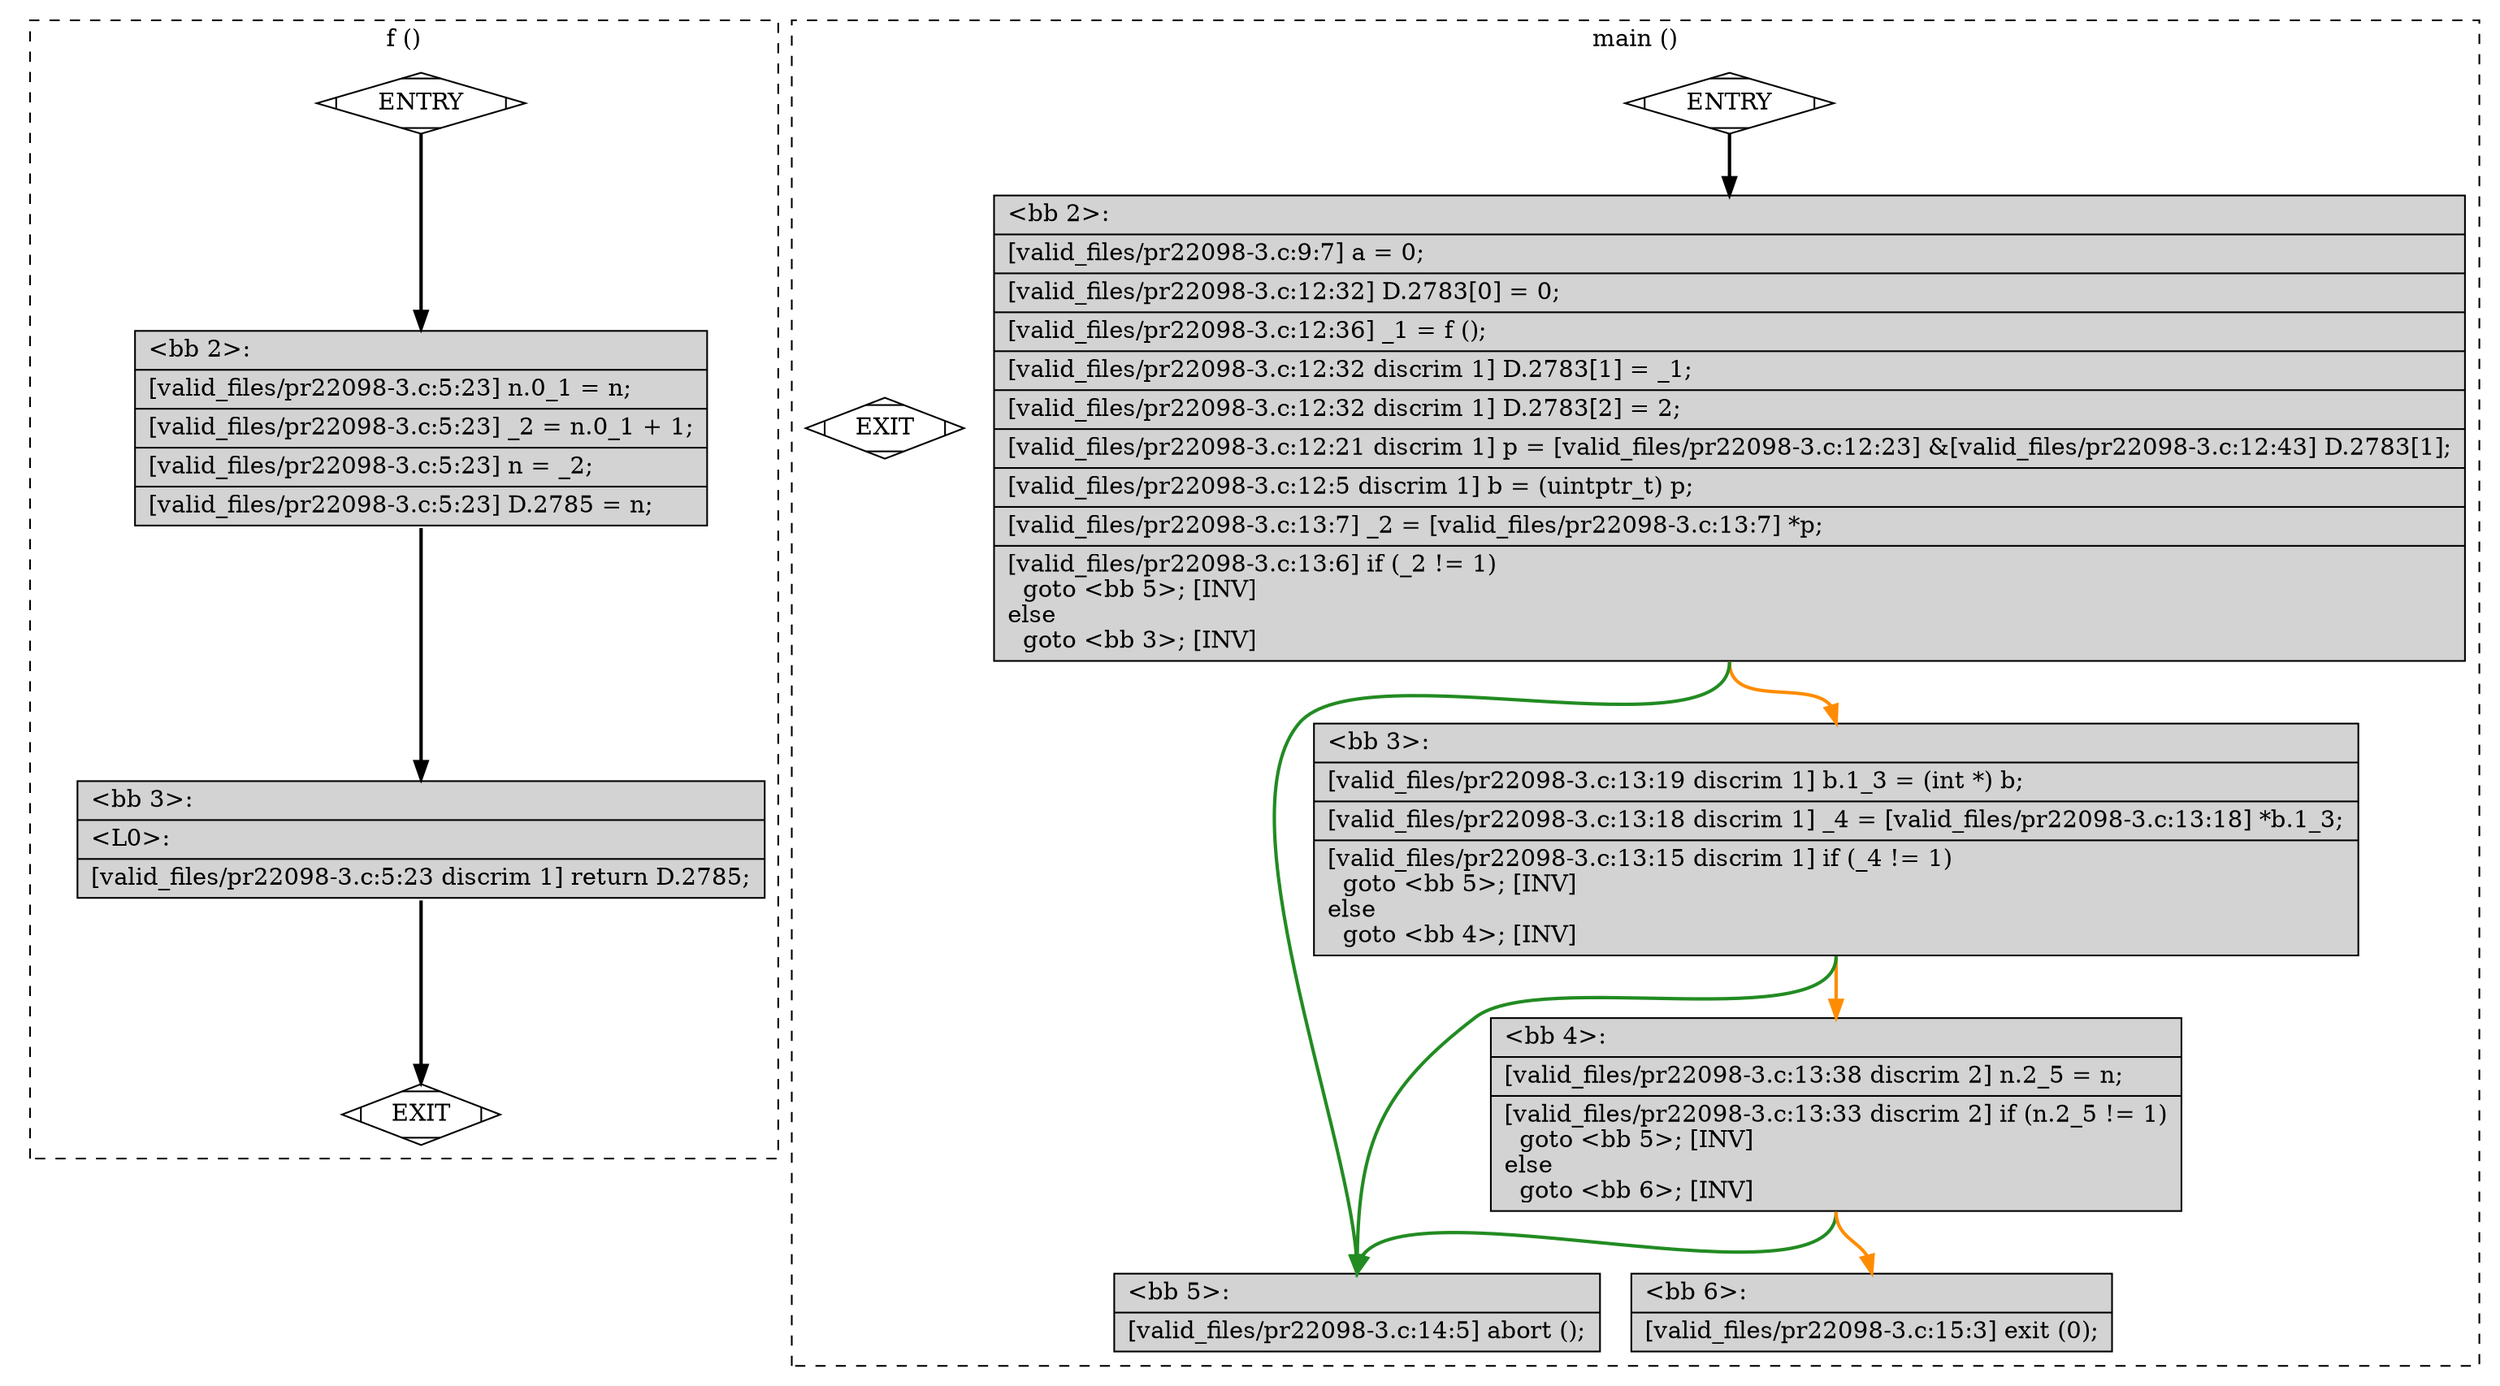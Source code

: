 digraph "a-pr22098-3.c.015t.cfg" {
overlap=false;
subgraph "cluster_f" {
	style="dashed";
	color="black";
	label="f ()";
	fn_0_basic_block_0 [shape=Mdiamond,style=filled,fillcolor=white,label="ENTRY"];

	fn_0_basic_block_1 [shape=Mdiamond,style=filled,fillcolor=white,label="EXIT"];

	fn_0_basic_block_2 [shape=record,style=filled,fillcolor=lightgrey,label="{\<bb\ 2\>:\l\
|[valid_files/pr22098-3.c:5:23]\ n.0_1\ =\ n;\l\
|[valid_files/pr22098-3.c:5:23]\ _2\ =\ n.0_1\ +\ 1;\l\
|[valid_files/pr22098-3.c:5:23]\ n\ =\ _2;\l\
|[valid_files/pr22098-3.c:5:23]\ D.2785\ =\ n;\l\
}"];

	fn_0_basic_block_3 [shape=record,style=filled,fillcolor=lightgrey,label="{\<bb\ 3\>:\l\
|\<L0\>:\l\
|[valid_files/pr22098-3.c:5:23\ discrim\ 1]\ return\ D.2785;\l\
}"];

	fn_0_basic_block_0:s -> fn_0_basic_block_2:n [style="solid,bold",color=black,weight=100,constraint=true];
	fn_0_basic_block_2:s -> fn_0_basic_block_3:n [style="solid,bold",color=black,weight=100,constraint=true];
	fn_0_basic_block_3:s -> fn_0_basic_block_1:n [style="solid,bold",color=black,weight=10,constraint=true];
	fn_0_basic_block_0:s -> fn_0_basic_block_1:n [style="invis",constraint=true];
}
subgraph "cluster_main" {
	style="dashed";
	color="black";
	label="main ()";
	fn_1_basic_block_0 [shape=Mdiamond,style=filled,fillcolor=white,label="ENTRY"];

	fn_1_basic_block_1 [shape=Mdiamond,style=filled,fillcolor=white,label="EXIT"];

	fn_1_basic_block_2 [shape=record,style=filled,fillcolor=lightgrey,label="{\<bb\ 2\>:\l\
|[valid_files/pr22098-3.c:9:7]\ a\ =\ 0;\l\
|[valid_files/pr22098-3.c:12:32]\ D.2783[0]\ =\ 0;\l\
|[valid_files/pr22098-3.c:12:36]\ _1\ =\ f\ ();\l\
|[valid_files/pr22098-3.c:12:32\ discrim\ 1]\ D.2783[1]\ =\ _1;\l\
|[valid_files/pr22098-3.c:12:32\ discrim\ 1]\ D.2783[2]\ =\ 2;\l\
|[valid_files/pr22098-3.c:12:21\ discrim\ 1]\ p\ =\ [valid_files/pr22098-3.c:12:23]\ &[valid_files/pr22098-3.c:12:43]\ D.2783[1];\l\
|[valid_files/pr22098-3.c:12:5\ discrim\ 1]\ b\ =\ (uintptr_t)\ p;\l\
|[valid_files/pr22098-3.c:13:7]\ _2\ =\ [valid_files/pr22098-3.c:13:7]\ *p;\l\
|[valid_files/pr22098-3.c:13:6]\ if\ (_2\ !=\ 1)\l\
\ \ goto\ \<bb\ 5\>;\ [INV]\l\
else\l\
\ \ goto\ \<bb\ 3\>;\ [INV]\l\
}"];

	fn_1_basic_block_3 [shape=record,style=filled,fillcolor=lightgrey,label="{\<bb\ 3\>:\l\
|[valid_files/pr22098-3.c:13:19\ discrim\ 1]\ b.1_3\ =\ (int\ *)\ b;\l\
|[valid_files/pr22098-3.c:13:18\ discrim\ 1]\ _4\ =\ [valid_files/pr22098-3.c:13:18]\ *b.1_3;\l\
|[valid_files/pr22098-3.c:13:15\ discrim\ 1]\ if\ (_4\ !=\ 1)\l\
\ \ goto\ \<bb\ 5\>;\ [INV]\l\
else\l\
\ \ goto\ \<bb\ 4\>;\ [INV]\l\
}"];

	fn_1_basic_block_4 [shape=record,style=filled,fillcolor=lightgrey,label="{\<bb\ 4\>:\l\
|[valid_files/pr22098-3.c:13:38\ discrim\ 2]\ n.2_5\ =\ n;\l\
|[valid_files/pr22098-3.c:13:33\ discrim\ 2]\ if\ (n.2_5\ !=\ 1)\l\
\ \ goto\ \<bb\ 5\>;\ [INV]\l\
else\l\
\ \ goto\ \<bb\ 6\>;\ [INV]\l\
}"];

	fn_1_basic_block_5 [shape=record,style=filled,fillcolor=lightgrey,label="{\<bb\ 5\>:\l\
|[valid_files/pr22098-3.c:14:5]\ abort\ ();\l\
}"];

	fn_1_basic_block_6 [shape=record,style=filled,fillcolor=lightgrey,label="{\<bb\ 6\>:\l\
|[valid_files/pr22098-3.c:15:3]\ exit\ (0);\l\
}"];

	fn_1_basic_block_0:s -> fn_1_basic_block_2:n [style="solid,bold",color=black,weight=100,constraint=true];
	fn_1_basic_block_2:s -> fn_1_basic_block_5:n [style="solid,bold",color=forestgreen,weight=10,constraint=true];
	fn_1_basic_block_2:s -> fn_1_basic_block_3:n [style="solid,bold",color=darkorange,weight=10,constraint=true];
	fn_1_basic_block_3:s -> fn_1_basic_block_5:n [style="solid,bold",color=forestgreen,weight=10,constraint=true];
	fn_1_basic_block_3:s -> fn_1_basic_block_4:n [style="solid,bold",color=darkorange,weight=10,constraint=true];
	fn_1_basic_block_4:s -> fn_1_basic_block_5:n [style="solid,bold",color=forestgreen,weight=10,constraint=true];
	fn_1_basic_block_4:s -> fn_1_basic_block_6:n [style="solid,bold",color=darkorange,weight=10,constraint=true];
	fn_1_basic_block_0:s -> fn_1_basic_block_1:n [style="invis",constraint=true];
}
}
